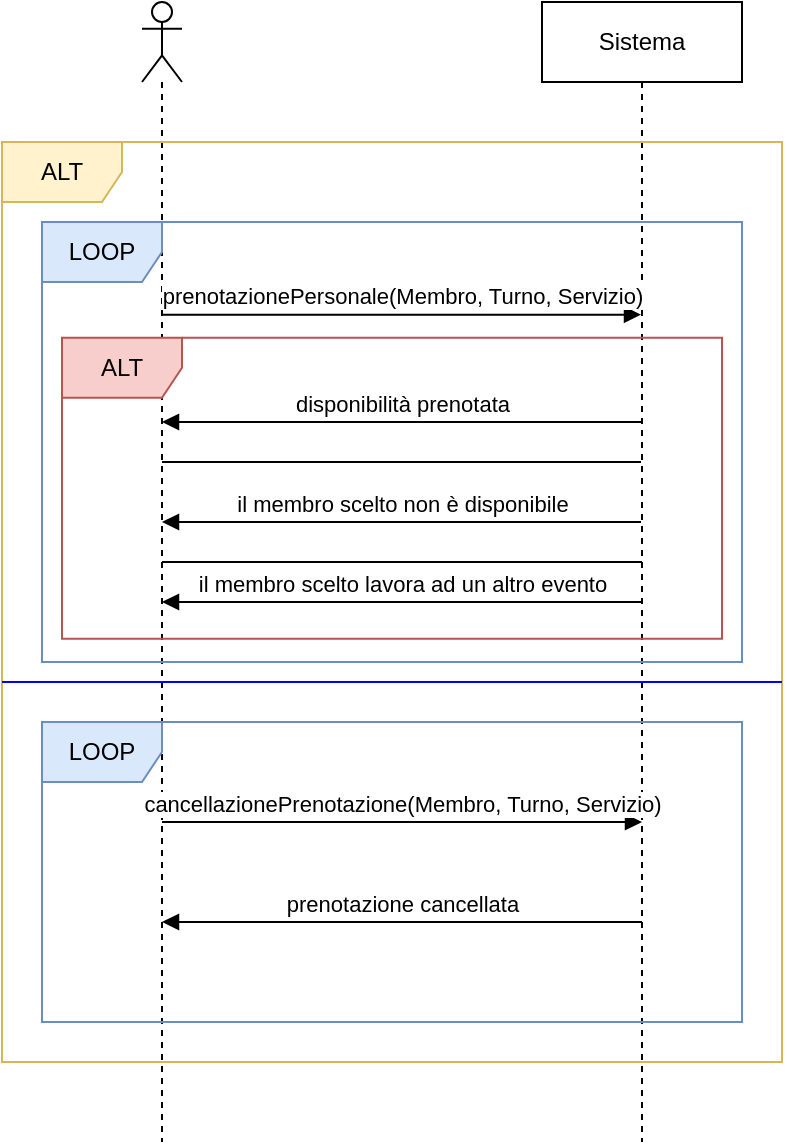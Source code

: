 <mxfile version="21.3.5" type="device">
  <diagram name="Page-1" id="COTHiYU2oobBMXKfAucC">
    <mxGraphModel dx="954" dy="547" grid="1" gridSize="10" guides="1" tooltips="1" connect="1" arrows="1" fold="1" page="1" pageScale="1" pageWidth="827" pageHeight="1169" math="0" shadow="0">
      <root>
        <mxCell id="0" />
        <mxCell id="1" parent="0" />
        <mxCell id="dpIyyQrG5vywkC4SpeAJ-1" value="" style="shape=umlLifeline;perimeter=lifelinePerimeter;whiteSpace=wrap;html=1;container=1;dropTarget=0;collapsible=0;recursiveResize=0;outlineConnect=0;portConstraint=eastwest;newEdgeStyle={&quot;edgeStyle&quot;:&quot;elbowEdgeStyle&quot;,&quot;elbow&quot;:&quot;vertical&quot;,&quot;curved&quot;:0,&quot;rounded&quot;:0};participant=umlActor;" parent="1" vertex="1">
          <mxGeometry x="230" y="70" width="20" height="570" as="geometry" />
        </mxCell>
        <mxCell id="dpIyyQrG5vywkC4SpeAJ-2" value="Sistema" style="shape=umlLifeline;perimeter=lifelinePerimeter;whiteSpace=wrap;html=1;container=1;dropTarget=0;collapsible=0;recursiveResize=0;outlineConnect=0;portConstraint=eastwest;newEdgeStyle={&quot;edgeStyle&quot;:&quot;elbowEdgeStyle&quot;,&quot;elbow&quot;:&quot;vertical&quot;,&quot;curved&quot;:0,&quot;rounded&quot;:0};" parent="1" vertex="1">
          <mxGeometry x="430" y="70" width="100" height="570" as="geometry" />
        </mxCell>
        <mxCell id="dpIyyQrG5vywkC4SpeAJ-3" value="ALT" style="shape=umlFrame;whiteSpace=wrap;html=1;pointerEvents=0;fillColor=#fff2cc;strokeColor=#d6b656;" parent="1" vertex="1">
          <mxGeometry x="160" y="140" width="390" height="460" as="geometry" />
        </mxCell>
        <mxCell id="dpIyyQrG5vywkC4SpeAJ-5" value="" style="endArrow=none;endFill=0;endSize=12;html=1;rounded=0;strokeColor=#0000FF;" parent="1" edge="1">
          <mxGeometry width="160" relative="1" as="geometry">
            <mxPoint x="160" y="410" as="sourcePoint" />
            <mxPoint x="550" y="410" as="targetPoint" />
            <Array as="points">
              <mxPoint x="340" y="410" />
            </Array>
          </mxGeometry>
        </mxCell>
        <mxCell id="dpIyyQrG5vywkC4SpeAJ-13" value="" style="group" parent="1" vertex="1" connectable="0">
          <mxGeometry x="180" y="180" width="350" height="220" as="geometry" />
        </mxCell>
        <mxCell id="dpIyyQrG5vywkC4SpeAJ-6" value="LOOP" style="shape=umlFrame;whiteSpace=wrap;html=1;pointerEvents=0;fillColor=#dae8fc;strokeColor=#6c8ebf;" parent="dpIyyQrG5vywkC4SpeAJ-13" vertex="1">
          <mxGeometry width="350" height="220" as="geometry" />
        </mxCell>
        <mxCell id="dpIyyQrG5vywkC4SpeAJ-7" value="prenotazionePersonale(Membro, Turno, Servizio)" style="html=1;verticalAlign=bottom;endArrow=block;edgeStyle=elbowEdgeStyle;elbow=vertical;curved=0;rounded=0;" parent="dpIyyQrG5vywkC4SpeAJ-13" source="dpIyyQrG5vywkC4SpeAJ-1" target="dpIyyQrG5vywkC4SpeAJ-2" edge="1">
          <mxGeometry width="80" relative="1" as="geometry">
            <mxPoint x="190" y="138.947" as="sourcePoint" />
            <mxPoint x="270" y="138.947" as="targetPoint" />
            <Array as="points">
              <mxPoint x="180" y="46.316" />
            </Array>
          </mxGeometry>
        </mxCell>
        <mxCell id="dpIyyQrG5vywkC4SpeAJ-8" value="" style="endArrow=none;endFill=0;endSize=12;html=1;rounded=0;startArrow=none;startFill=0;" parent="dpIyyQrG5vywkC4SpeAJ-13" source="dpIyyQrG5vywkC4SpeAJ-1" target="dpIyyQrG5vywkC4SpeAJ-2" edge="1">
          <mxGeometry width="160" relative="1" as="geometry">
            <mxPoint x="150" y="138.947" as="sourcePoint" />
            <mxPoint x="310" y="138.947" as="targetPoint" />
            <Array as="points">
              <mxPoint x="180" y="120" />
            </Array>
          </mxGeometry>
        </mxCell>
        <mxCell id="dpIyyQrG5vywkC4SpeAJ-9" value="ALT" style="shape=umlFrame;whiteSpace=wrap;html=1;pointerEvents=0;fillColor=#f8cecc;strokeColor=#b85450;" parent="dpIyyQrG5vywkC4SpeAJ-13" vertex="1">
          <mxGeometry x="10" y="57.895" width="330" height="150.526" as="geometry" />
        </mxCell>
        <mxCell id="dpIyyQrG5vywkC4SpeAJ-11" value="disponibilità prenotata" style="html=1;verticalAlign=bottom;endArrow=none;edgeStyle=elbowEdgeStyle;elbow=vertical;curved=0;rounded=0;startArrow=block;startFill=1;endFill=0;" parent="dpIyyQrG5vywkC4SpeAJ-13" edge="1">
          <mxGeometry width="80" relative="1" as="geometry">
            <mxPoint x="60" y="100.001" as="sourcePoint" />
            <mxPoint x="300" y="100.001" as="targetPoint" />
            <Array as="points">
              <mxPoint x="180" y="100.001" />
            </Array>
          </mxGeometry>
        </mxCell>
        <mxCell id="dpIyyQrG5vywkC4SpeAJ-12" value="il membro scelto non è disponibile" style="html=1;verticalAlign=bottom;endArrow=none;edgeStyle=elbowEdgeStyle;elbow=vertical;curved=0;rounded=0;startArrow=block;startFill=1;endFill=0;" parent="dpIyyQrG5vywkC4SpeAJ-13" edge="1" target="dpIyyQrG5vywkC4SpeAJ-2">
          <mxGeometry width="80" relative="1" as="geometry">
            <mxPoint x="60" y="150" as="sourcePoint" />
            <mxPoint x="295" y="150.005" as="targetPoint" />
            <Array as="points">
              <mxPoint x="175" y="150.005" />
            </Array>
          </mxGeometry>
        </mxCell>
        <mxCell id="qZ2boYRAXG8nGibsNEoF-1" value="" style="endArrow=none;endFill=0;endSize=12;html=1;rounded=0;startArrow=none;startFill=0;" edge="1" parent="dpIyyQrG5vywkC4SpeAJ-13">
          <mxGeometry width="160" relative="1" as="geometry">
            <mxPoint x="60" y="170" as="sourcePoint" />
            <mxPoint x="300" y="170" as="targetPoint" />
          </mxGeometry>
        </mxCell>
        <mxCell id="qZ2boYRAXG8nGibsNEoF-3" value="il membro scelto lavora ad un altro evento" style="html=1;verticalAlign=bottom;endArrow=none;edgeStyle=elbowEdgeStyle;elbow=vertical;curved=0;rounded=0;startArrow=block;startFill=1;endFill=0;" edge="1" parent="dpIyyQrG5vywkC4SpeAJ-13">
          <mxGeometry width="80" relative="1" as="geometry">
            <mxPoint x="60" y="190" as="sourcePoint" />
            <mxPoint x="300" y="190" as="targetPoint" />
            <Array as="points">
              <mxPoint x="180" y="190" />
            </Array>
          </mxGeometry>
        </mxCell>
        <mxCell id="dpIyyQrG5vywkC4SpeAJ-14" value="LOOP" style="shape=umlFrame;whiteSpace=wrap;html=1;pointerEvents=0;fillColor=#dae8fc;strokeColor=#6c8ebf;" parent="1" vertex="1">
          <mxGeometry x="180" y="430" width="350" height="150" as="geometry" />
        </mxCell>
        <mxCell id="dpIyyQrG5vywkC4SpeAJ-15" value="cancellazionePrenotazione(Membro, Turno, Servizio)" style="html=1;verticalAlign=bottom;endArrow=block;edgeStyle=elbowEdgeStyle;elbow=vertical;curved=0;rounded=0;" parent="1" edge="1">
          <mxGeometry width="80" relative="1" as="geometry">
            <mxPoint x="240" y="480" as="sourcePoint" />
            <mxPoint x="480" y="480" as="targetPoint" />
            <Array as="points">
              <mxPoint x="360" y="480" />
            </Array>
          </mxGeometry>
        </mxCell>
        <mxCell id="dpIyyQrG5vywkC4SpeAJ-16" value="prenotazione cancellata" style="html=1;verticalAlign=bottom;endArrow=none;edgeStyle=elbowEdgeStyle;elbow=vertical;curved=0;rounded=0;startArrow=block;startFill=1;endFill=0;" parent="1" edge="1">
          <mxGeometry width="80" relative="1" as="geometry">
            <mxPoint x="240" y="530" as="sourcePoint" />
            <mxPoint x="480" y="530" as="targetPoint" />
            <Array as="points">
              <mxPoint x="360" y="530" />
            </Array>
          </mxGeometry>
        </mxCell>
      </root>
    </mxGraphModel>
  </diagram>
</mxfile>
